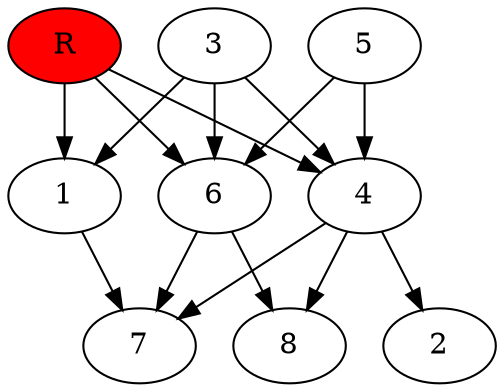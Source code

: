digraph prb1573 {
	1
	2
	3
	4
	5
	6
	7
	8
	R [fillcolor="#ff0000" style=filled]
	1 -> 7
	3 -> 1
	3 -> 4
	3 -> 6
	4 -> 2
	4 -> 7
	4 -> 8
	5 -> 4
	5 -> 6
	6 -> 7
	6 -> 8
	R -> 1
	R -> 4
	R -> 6
}
